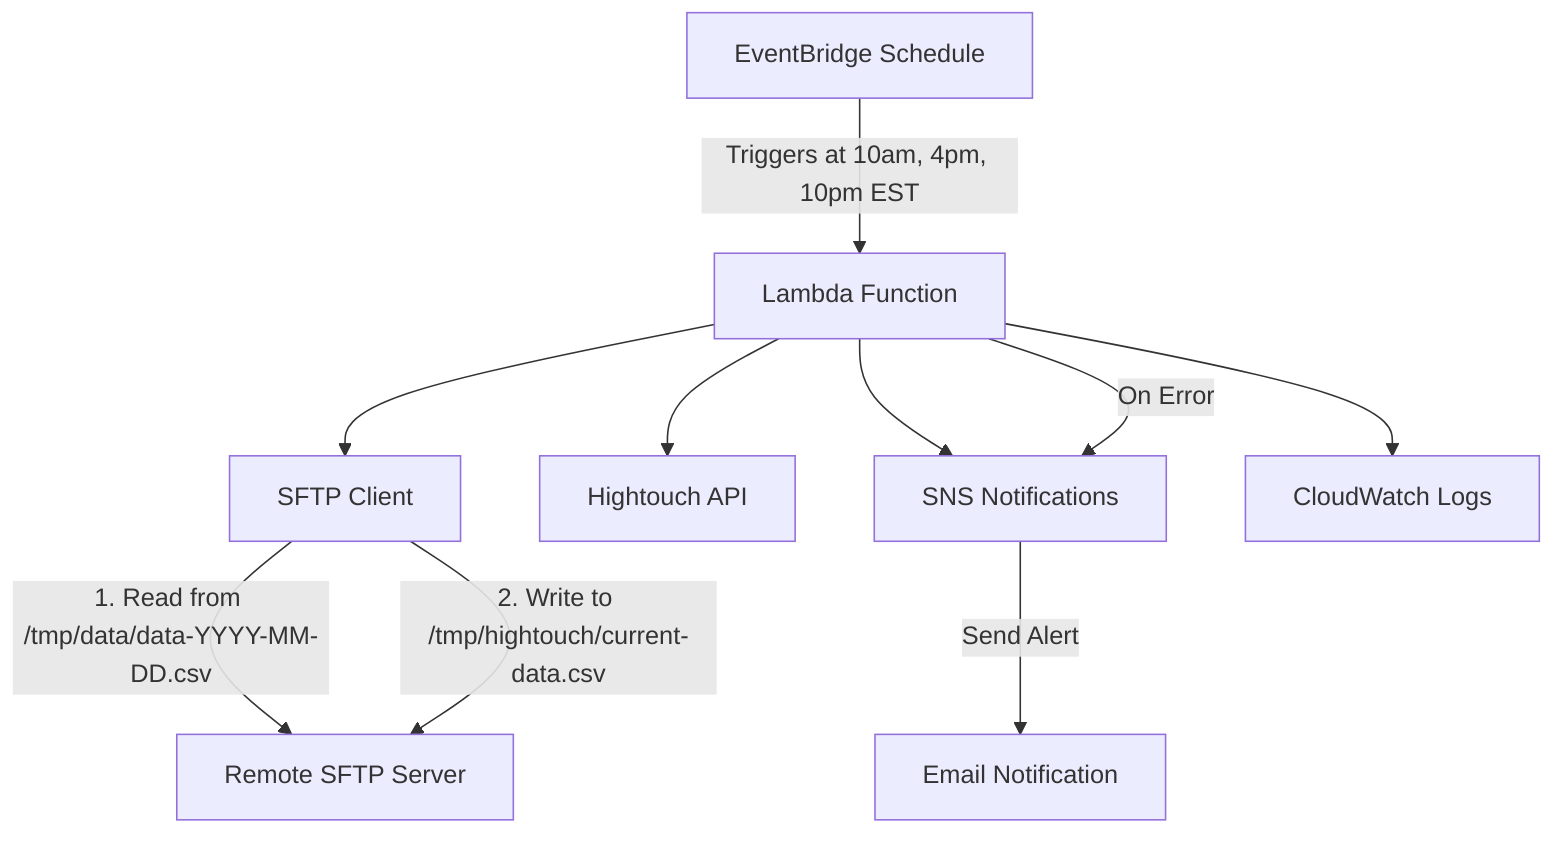 graph TD
    %% Core Components
    A[EventBridge Schedule] -->|"Triggers at 10am, 4pm, 10pm EST"| B[Lambda Function]
    
    %% Main Process
    B --> C[SFTP Client]
    C -->|"1. Read from /tmp/data/data-YYYY-MM-DD.csv"| D[Remote SFTP Server]
    C -->|"2. Write to /tmp/hightouch/current-data.csv"| D
    
    %% Additional Services
    B --> E[Hightouch API]
    B --> F[SNS Notifications]
    
    %% Monitoring
    B --> G[CloudWatch Logs]
    
    %% Error Path
    B -->|"On Error"| F
    F -->|"Send Alert"| H[Email Notification]